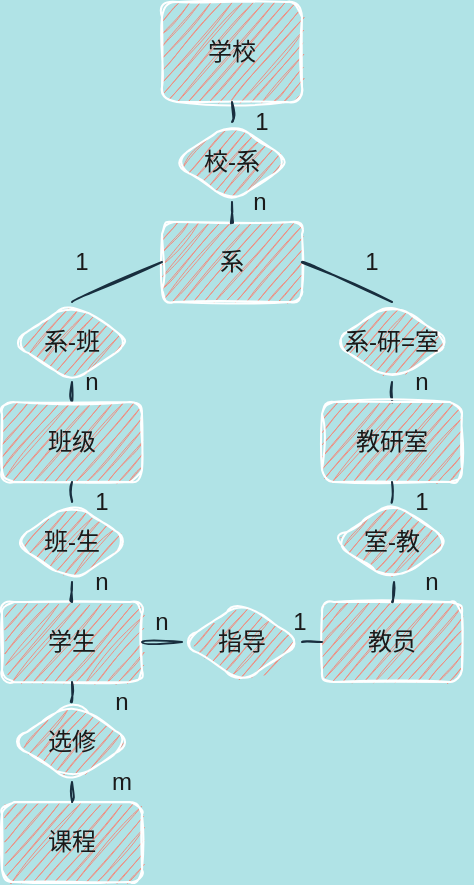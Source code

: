 <mxfile version="14.6.9" type="github"><diagram id="ApFW5VRhuD41pDwA288s" name="Page-1"><mxGraphModel dx="868" dy="450" grid="1" gridSize="10" guides="1" tooltips="1" connect="1" arrows="1" fold="1" page="1" pageScale="1" pageWidth="827" pageHeight="1169" background="#B0E3E6" math="0" shadow="0"><root><object label="" id="0"><mxCell/></object><mxCell id="1" parent="0"/><mxCell id="LPRoZqgRRp07eG344Mlk-3" value="系" style="whiteSpace=wrap;html=1;sketch=1;rounded=1;fillColor=#F08E81;strokeColor=#FFFFFF;fontColor=#1A1A1A;" vertex="1" parent="1"><mxGeometry x="365" y="370" width="70" height="40" as="geometry"/></mxCell><mxCell id="LPRoZqgRRp07eG344Mlk-4" value="教员" style="whiteSpace=wrap;html=1;sketch=1;rounded=1;fillColor=#F08E81;strokeColor=#FFFFFF;fontColor=#1A1A1A;" vertex="1" parent="1"><mxGeometry x="445" y="560" width="70" height="40" as="geometry"/></mxCell><mxCell id="LPRoZqgRRp07eG344Mlk-6" value="&lt;font face=&quot;Comic Sans MS&quot;&gt;学校&lt;/font&gt;" style="whiteSpace=wrap;html=1;sketch=1;rounded=1;fillColor=#F08E81;strokeColor=#FFFFFF;fontColor=#1A1A1A;" vertex="1" parent="1"><mxGeometry x="365" y="260" width="70" height="50" as="geometry"/></mxCell><mxCell id="LPRoZqgRRp07eG344Mlk-7" value="校-系" style="rhombus;whiteSpace=wrap;html=1;sketch=1;rounded=1;fillColor=#F08E81;strokeColor=#FFFFFF;fontColor=#1A1A1A;" vertex="1" parent="1"><mxGeometry x="370" y="320" width="60" height="40" as="geometry"/></mxCell><mxCell id="LPRoZqgRRp07eG344Mlk-8" value="" style="endArrow=none;html=1;exitX=0.5;exitY=0;exitDx=0;exitDy=0;sketch=1;curved=1;labelBackgroundColor=#B0E3E6;strokeColor=#182E3E;fontColor=#1A1A1A;" edge="1" parent="1" source="LPRoZqgRRp07eG344Mlk-3"><mxGeometry width="50" height="50" relative="1" as="geometry"><mxPoint x="350" y="410" as="sourcePoint"/><mxPoint x="400" y="360" as="targetPoint"/></mxGeometry></mxCell><mxCell id="LPRoZqgRRp07eG344Mlk-9" value="" style="endArrow=none;html=1;exitX=0.5;exitY=0;exitDx=0;exitDy=0;sketch=1;curved=1;labelBackgroundColor=#B0E3E6;strokeColor=#182E3E;fontColor=#1A1A1A;" edge="1" parent="1" source="LPRoZqgRRp07eG344Mlk-7"><mxGeometry width="50" height="50" relative="1" as="geometry"><mxPoint x="350" y="360" as="sourcePoint"/><mxPoint x="400" y="310" as="targetPoint"/></mxGeometry></mxCell><mxCell id="LPRoZqgRRp07eG344Mlk-11" value="1" style="text;html=1;strokeColor=none;fillColor=none;align=center;verticalAlign=middle;whiteSpace=wrap;sketch=1;rounded=1;fontColor=#1A1A1A;" vertex="1" parent="1"><mxGeometry x="395" y="310" width="40" height="20" as="geometry"/></mxCell><mxCell id="LPRoZqgRRp07eG344Mlk-13" value="n" style="text;html=1;strokeColor=none;fillColor=none;align=center;verticalAlign=middle;whiteSpace=wrap;sketch=1;rounded=1;fontColor=#1A1A1A;" vertex="1" parent="1"><mxGeometry x="394" y="350" width="40" height="20" as="geometry"/></mxCell><mxCell id="LPRoZqgRRp07eG344Mlk-14" value="选修" style="rhombus;whiteSpace=wrap;html=1;sketch=1;rounded=1;fillColor=#F08E81;strokeColor=#FFFFFF;fontColor=#1A1A1A;" vertex="1" parent="1"><mxGeometry x="290" y="610" width="60" height="40" as="geometry"/></mxCell><mxCell id="LPRoZqgRRp07eG344Mlk-15" value="系-班" style="rhombus;whiteSpace=wrap;html=1;sketch=1;rounded=1;fillColor=#F08E81;strokeColor=#FFFFFF;fontColor=#1A1A1A;" vertex="1" parent="1"><mxGeometry x="290" y="410" width="60" height="40" as="geometry"/></mxCell><mxCell id="LPRoZqgRRp07eG344Mlk-16" value="系-研=室" style="rhombus;whiteSpace=wrap;html=1;sketch=1;rounded=1;fillColor=#F08E81;strokeColor=#FFFFFF;fontColor=#1A1A1A;" vertex="1" parent="1"><mxGeometry x="450" y="410" width="60" height="40" as="geometry"/></mxCell><mxCell id="LPRoZqgRRp07eG344Mlk-17" value="指导" style="rhombus;whiteSpace=wrap;html=1;sketch=1;rounded=1;fillColor=#F08E81;strokeColor=#FFFFFF;fontColor=#1A1A1A;" vertex="1" parent="1"><mxGeometry x="375" y="560" width="60" height="40" as="geometry"/></mxCell><mxCell id="LPRoZqgRRp07eG344Mlk-18" value="室-教" style="rhombus;whiteSpace=wrap;html=1;sketch=1;rounded=1;fillColor=#F08E81;strokeColor=#FFFFFF;fontColor=#1A1A1A;" vertex="1" parent="1"><mxGeometry x="450" y="510" width="60" height="40" as="geometry"/></mxCell><mxCell id="LPRoZqgRRp07eG344Mlk-20" value="班-生" style="rhombus;whiteSpace=wrap;html=1;sketch=1;rounded=1;fillColor=#F08E81;strokeColor=#FFFFFF;fontColor=#1A1A1A;" vertex="1" parent="1"><mxGeometry x="290" y="510" width="60" height="40" as="geometry"/></mxCell><mxCell id="LPRoZqgRRp07eG344Mlk-22" value="" style="endArrow=none;html=1;exitX=0.5;exitY=0;exitDx=0;exitDy=0;entryX=0.5;entryY=1;entryDx=0;entryDy=0;sketch=1;curved=1;labelBackgroundColor=#B0E3E6;strokeColor=#182E3E;fontColor=#1A1A1A;" edge="1" parent="1" source="LPRoZqgRRp07eG344Mlk-28" target="LPRoZqgRRp07eG344Mlk-16"><mxGeometry width="50" height="50" relative="1" as="geometry"><mxPoint x="435" y="500" as="sourcePoint"/><mxPoint x="485" y="450" as="targetPoint"/></mxGeometry></mxCell><mxCell id="LPRoZqgRRp07eG344Mlk-23" value="" style="endArrow=none;html=1;exitX=0.5;exitY=0;exitDx=0;exitDy=0;sketch=1;curved=1;labelBackgroundColor=#B0E3E6;strokeColor=#182E3E;fontColor=#1A1A1A;" edge="1" parent="1" source="LPRoZqgRRp07eG344Mlk-29"><mxGeometry width="50" height="50" relative="1" as="geometry"><mxPoint x="270" y="500" as="sourcePoint"/><mxPoint x="320" y="450" as="targetPoint"/></mxGeometry></mxCell><mxCell id="LPRoZqgRRp07eG344Mlk-24" value="" style="endArrow=none;html=1;entryX=0.5;entryY=0;entryDx=0;entryDy=0;exitX=1;exitY=0.5;exitDx=0;exitDy=0;sketch=1;curved=1;labelBackgroundColor=#B0E3E6;strokeColor=#182E3E;fontColor=#1A1A1A;" edge="1" parent="1" source="LPRoZqgRRp07eG344Mlk-3" target="LPRoZqgRRp07eG344Mlk-16"><mxGeometry width="50" height="50" relative="1" as="geometry"><mxPoint x="450" y="415" as="sourcePoint"/><mxPoint x="500" y="365" as="targetPoint"/></mxGeometry></mxCell><mxCell id="LPRoZqgRRp07eG344Mlk-25" value="" style="endArrow=none;html=1;exitX=0.5;exitY=0;exitDx=0;exitDy=0;sketch=1;curved=1;labelBackgroundColor=#B0E3E6;strokeColor=#182E3E;fontColor=#1A1A1A;" edge="1" parent="1" source="LPRoZqgRRp07eG344Mlk-15"><mxGeometry width="50" height="50" relative="1" as="geometry"><mxPoint x="315" y="440" as="sourcePoint"/><mxPoint x="365" y="390" as="targetPoint"/></mxGeometry></mxCell><mxCell id="LPRoZqgRRp07eG344Mlk-26" value="课程" style="whiteSpace=wrap;html=1;sketch=1;rounded=1;fillColor=#F08E81;strokeColor=#FFFFFF;fontColor=#1A1A1A;" vertex="1" parent="1"><mxGeometry x="285" y="660" width="70" height="40" as="geometry"/></mxCell><mxCell id="LPRoZqgRRp07eG344Mlk-27" value="学生" style="whiteSpace=wrap;html=1;sketch=1;rounded=1;fillColor=#F08E81;strokeColor=#FFFFFF;fontColor=#1A1A1A;" vertex="1" parent="1"><mxGeometry x="285" y="560" width="70" height="40" as="geometry"/></mxCell><mxCell id="LPRoZqgRRp07eG344Mlk-28" value="教研室" style="whiteSpace=wrap;html=1;sketch=1;rounded=1;fillColor=#F08E81;strokeColor=#FFFFFF;fontColor=#1A1A1A;" vertex="1" parent="1"><mxGeometry x="445" y="460" width="70" height="40" as="geometry"/></mxCell><mxCell id="LPRoZqgRRp07eG344Mlk-29" value="班级" style="whiteSpace=wrap;html=1;sketch=1;rounded=1;fillColor=#F08E81;strokeColor=#FFFFFF;fontColor=#1A1A1A;" vertex="1" parent="1"><mxGeometry x="285" y="460" width="70" height="40" as="geometry"/></mxCell><mxCell id="LPRoZqgRRp07eG344Mlk-31" value="1" style="text;html=1;strokeColor=none;fillColor=none;align=center;verticalAlign=middle;whiteSpace=wrap;sketch=1;rounded=1;fontColor=#1A1A1A;" vertex="1" parent="1"><mxGeometry x="305" y="380" width="40" height="20" as="geometry"/></mxCell><mxCell id="LPRoZqgRRp07eG344Mlk-32" value="1" style="text;html=1;strokeColor=none;fillColor=none;align=center;verticalAlign=middle;whiteSpace=wrap;sketch=1;rounded=1;fontColor=#1A1A1A;" vertex="1" parent="1"><mxGeometry x="450" y="380" width="40" height="20" as="geometry"/></mxCell><mxCell id="LPRoZqgRRp07eG344Mlk-33" value="n" style="text;html=1;strokeColor=none;fillColor=none;align=center;verticalAlign=middle;whiteSpace=wrap;sketch=1;rounded=1;fontColor=#1A1A1A;" vertex="1" parent="1"><mxGeometry x="310" y="440" width="40" height="20" as="geometry"/></mxCell><mxCell id="LPRoZqgRRp07eG344Mlk-34" value="n" style="text;html=1;strokeColor=none;fillColor=none;align=center;verticalAlign=middle;whiteSpace=wrap;sketch=1;rounded=1;fontColor=#1A1A1A;" vertex="1" parent="1"><mxGeometry x="475" y="440" width="40" height="20" as="geometry"/></mxCell><mxCell id="LPRoZqgRRp07eG344Mlk-36" value="" style="endArrow=none;html=1;exitX=0.5;exitY=0;exitDx=0;exitDy=0;sketch=1;curved=1;labelBackgroundColor=#B0E3E6;strokeColor=#182E3E;fontColor=#1A1A1A;" edge="1" parent="1" source="LPRoZqgRRp07eG344Mlk-20"><mxGeometry width="50" height="50" relative="1" as="geometry"><mxPoint x="270" y="550" as="sourcePoint"/><mxPoint x="320" y="500" as="targetPoint"/></mxGeometry></mxCell><mxCell id="LPRoZqgRRp07eG344Mlk-37" value="" style="endArrow=none;html=1;exitX=0.5;exitY=0;exitDx=0;exitDy=0;sketch=1;curved=1;labelBackgroundColor=#B0E3E6;strokeColor=#182E3E;fontColor=#1A1A1A;" edge="1" parent="1" source="LPRoZqgRRp07eG344Mlk-18"><mxGeometry width="50" height="50" relative="1" as="geometry"><mxPoint x="430" y="550" as="sourcePoint"/><mxPoint x="480" y="500" as="targetPoint"/></mxGeometry></mxCell><mxCell id="LPRoZqgRRp07eG344Mlk-38" value="" style="endArrow=none;html=1;exitX=0.5;exitY=0;exitDx=0;exitDy=0;sketch=1;curved=1;labelBackgroundColor=#B0E3E6;strokeColor=#182E3E;fontColor=#1A1A1A;" edge="1" parent="1" source="LPRoZqgRRp07eG344Mlk-27"><mxGeometry width="50" height="50" relative="1" as="geometry"><mxPoint x="270" y="600" as="sourcePoint"/><mxPoint x="320" y="550" as="targetPoint"/></mxGeometry></mxCell><mxCell id="LPRoZqgRRp07eG344Mlk-39" value="" style="endArrow=none;html=1;exitX=0.5;exitY=0;exitDx=0;exitDy=0;entryX=0.517;entryY=1;entryDx=0;entryDy=0;entryPerimeter=0;sketch=1;curved=1;labelBackgroundColor=#B0E3E6;strokeColor=#182E3E;fontColor=#1A1A1A;" edge="1" parent="1" source="LPRoZqgRRp07eG344Mlk-4" target="LPRoZqgRRp07eG344Mlk-18"><mxGeometry width="50" height="50" relative="1" as="geometry"><mxPoint x="435" y="610" as="sourcePoint"/><mxPoint x="485" y="560" as="targetPoint"/></mxGeometry></mxCell><mxCell id="LPRoZqgRRp07eG344Mlk-41" value="" style="endArrow=none;html=1;exitX=1;exitY=0.5;exitDx=0;exitDy=0;entryX=0;entryY=0.5;entryDx=0;entryDy=0;sketch=1;curved=1;labelBackgroundColor=#B0E3E6;strokeColor=#182E3E;fontColor=#1A1A1A;" edge="1" parent="1" source="LPRoZqgRRp07eG344Mlk-17" target="LPRoZqgRRp07eG344Mlk-4"><mxGeometry width="50" height="50" relative="1" as="geometry"><mxPoint x="409" y="660" as="sourcePoint"/><mxPoint x="459" y="610" as="targetPoint"/></mxGeometry></mxCell><mxCell id="LPRoZqgRRp07eG344Mlk-42" value="" style="endArrow=none;html=1;exitX=1;exitY=0.5;exitDx=0;exitDy=0;entryX=0;entryY=0.5;entryDx=0;entryDy=0;sketch=1;curved=1;labelBackgroundColor=#B0E3E6;strokeColor=#182E3E;fontColor=#1A1A1A;" edge="1" parent="1" source="LPRoZqgRRp07eG344Mlk-27" target="LPRoZqgRRp07eG344Mlk-17"><mxGeometry width="50" height="50" relative="1" as="geometry"><mxPoint x="315" y="630" as="sourcePoint"/><mxPoint x="370" y="580" as="targetPoint"/></mxGeometry></mxCell><mxCell id="LPRoZqgRRp07eG344Mlk-44" value="" style="endArrow=none;html=1;exitX=0.5;exitY=0;exitDx=0;exitDy=0;sketch=1;curved=1;labelBackgroundColor=#B0E3E6;strokeColor=#182E3E;fontColor=#1A1A1A;" edge="1" parent="1" source="LPRoZqgRRp07eG344Mlk-14"><mxGeometry width="50" height="50" relative="1" as="geometry"><mxPoint x="270" y="650" as="sourcePoint"/><mxPoint x="320" y="600" as="targetPoint"/></mxGeometry></mxCell><mxCell id="LPRoZqgRRp07eG344Mlk-45" value="" style="endArrow=none;html=1;exitX=0.5;exitY=0;exitDx=0;exitDy=0;sketch=1;curved=1;labelBackgroundColor=#B0E3E6;strokeColor=#182E3E;fontColor=#1A1A1A;" edge="1" parent="1" source="LPRoZqgRRp07eG344Mlk-26"><mxGeometry width="50" height="50" relative="1" as="geometry"><mxPoint x="270" y="700" as="sourcePoint"/><mxPoint x="320" y="650" as="targetPoint"/></mxGeometry></mxCell><mxCell id="LPRoZqgRRp07eG344Mlk-46" value="1" style="text;html=1;strokeColor=none;fillColor=none;align=center;verticalAlign=middle;whiteSpace=wrap;sketch=1;rounded=1;fontColor=#1A1A1A;" vertex="1" parent="1"><mxGeometry x="315" y="500" width="40" height="20" as="geometry"/></mxCell><mxCell id="LPRoZqgRRp07eG344Mlk-47" value="1" style="text;html=1;strokeColor=none;fillColor=none;align=center;verticalAlign=middle;whiteSpace=wrap;sketch=1;rounded=1;fontColor=#1A1A1A;" vertex="1" parent="1"><mxGeometry x="475" y="500" width="40" height="20" as="geometry"/></mxCell><mxCell id="LPRoZqgRRp07eG344Mlk-49" value="n" style="text;html=1;strokeColor=none;fillColor=none;align=center;verticalAlign=middle;whiteSpace=wrap;sketch=1;rounded=1;fontColor=#1A1A1A;" vertex="1" parent="1"><mxGeometry x="315" y="540" width="40" height="20" as="geometry"/></mxCell><mxCell id="LPRoZqgRRp07eG344Mlk-50" value="n" style="text;html=1;strokeColor=none;fillColor=none;align=center;verticalAlign=middle;whiteSpace=wrap;sketch=1;rounded=1;fontColor=#1A1A1A;" vertex="1" parent="1"><mxGeometry x="480" y="540" width="40" height="20" as="geometry"/></mxCell><mxCell id="LPRoZqgRRp07eG344Mlk-51" value="1" style="text;html=1;strokeColor=none;fillColor=none;align=center;verticalAlign=middle;whiteSpace=wrap;sketch=1;rounded=1;fontColor=#1A1A1A;" vertex="1" parent="1"><mxGeometry x="414" y="560" width="40" height="20" as="geometry"/></mxCell><mxCell id="LPRoZqgRRp07eG344Mlk-52" value="n" style="text;html=1;strokeColor=none;fillColor=none;align=center;verticalAlign=middle;whiteSpace=wrap;sketch=1;rounded=1;fontColor=#1A1A1A;" vertex="1" parent="1"><mxGeometry x="345" y="560" width="40" height="20" as="geometry"/></mxCell><mxCell id="LPRoZqgRRp07eG344Mlk-53" value="n" style="text;html=1;strokeColor=none;fillColor=none;align=center;verticalAlign=middle;whiteSpace=wrap;sketch=1;rounded=1;fontColor=#1A1A1A;" vertex="1" parent="1"><mxGeometry x="325" y="600" width="40" height="20" as="geometry"/></mxCell><mxCell id="LPRoZqgRRp07eG344Mlk-56" value="m" style="text;html=1;strokeColor=none;fillColor=none;align=center;verticalAlign=middle;whiteSpace=wrap;sketch=1;rounded=1;fontColor=#1A1A1A;" vertex="1" parent="1"><mxGeometry x="325" y="640" width="40" height="20" as="geometry"/></mxCell></root></mxGraphModel></diagram></mxfile>